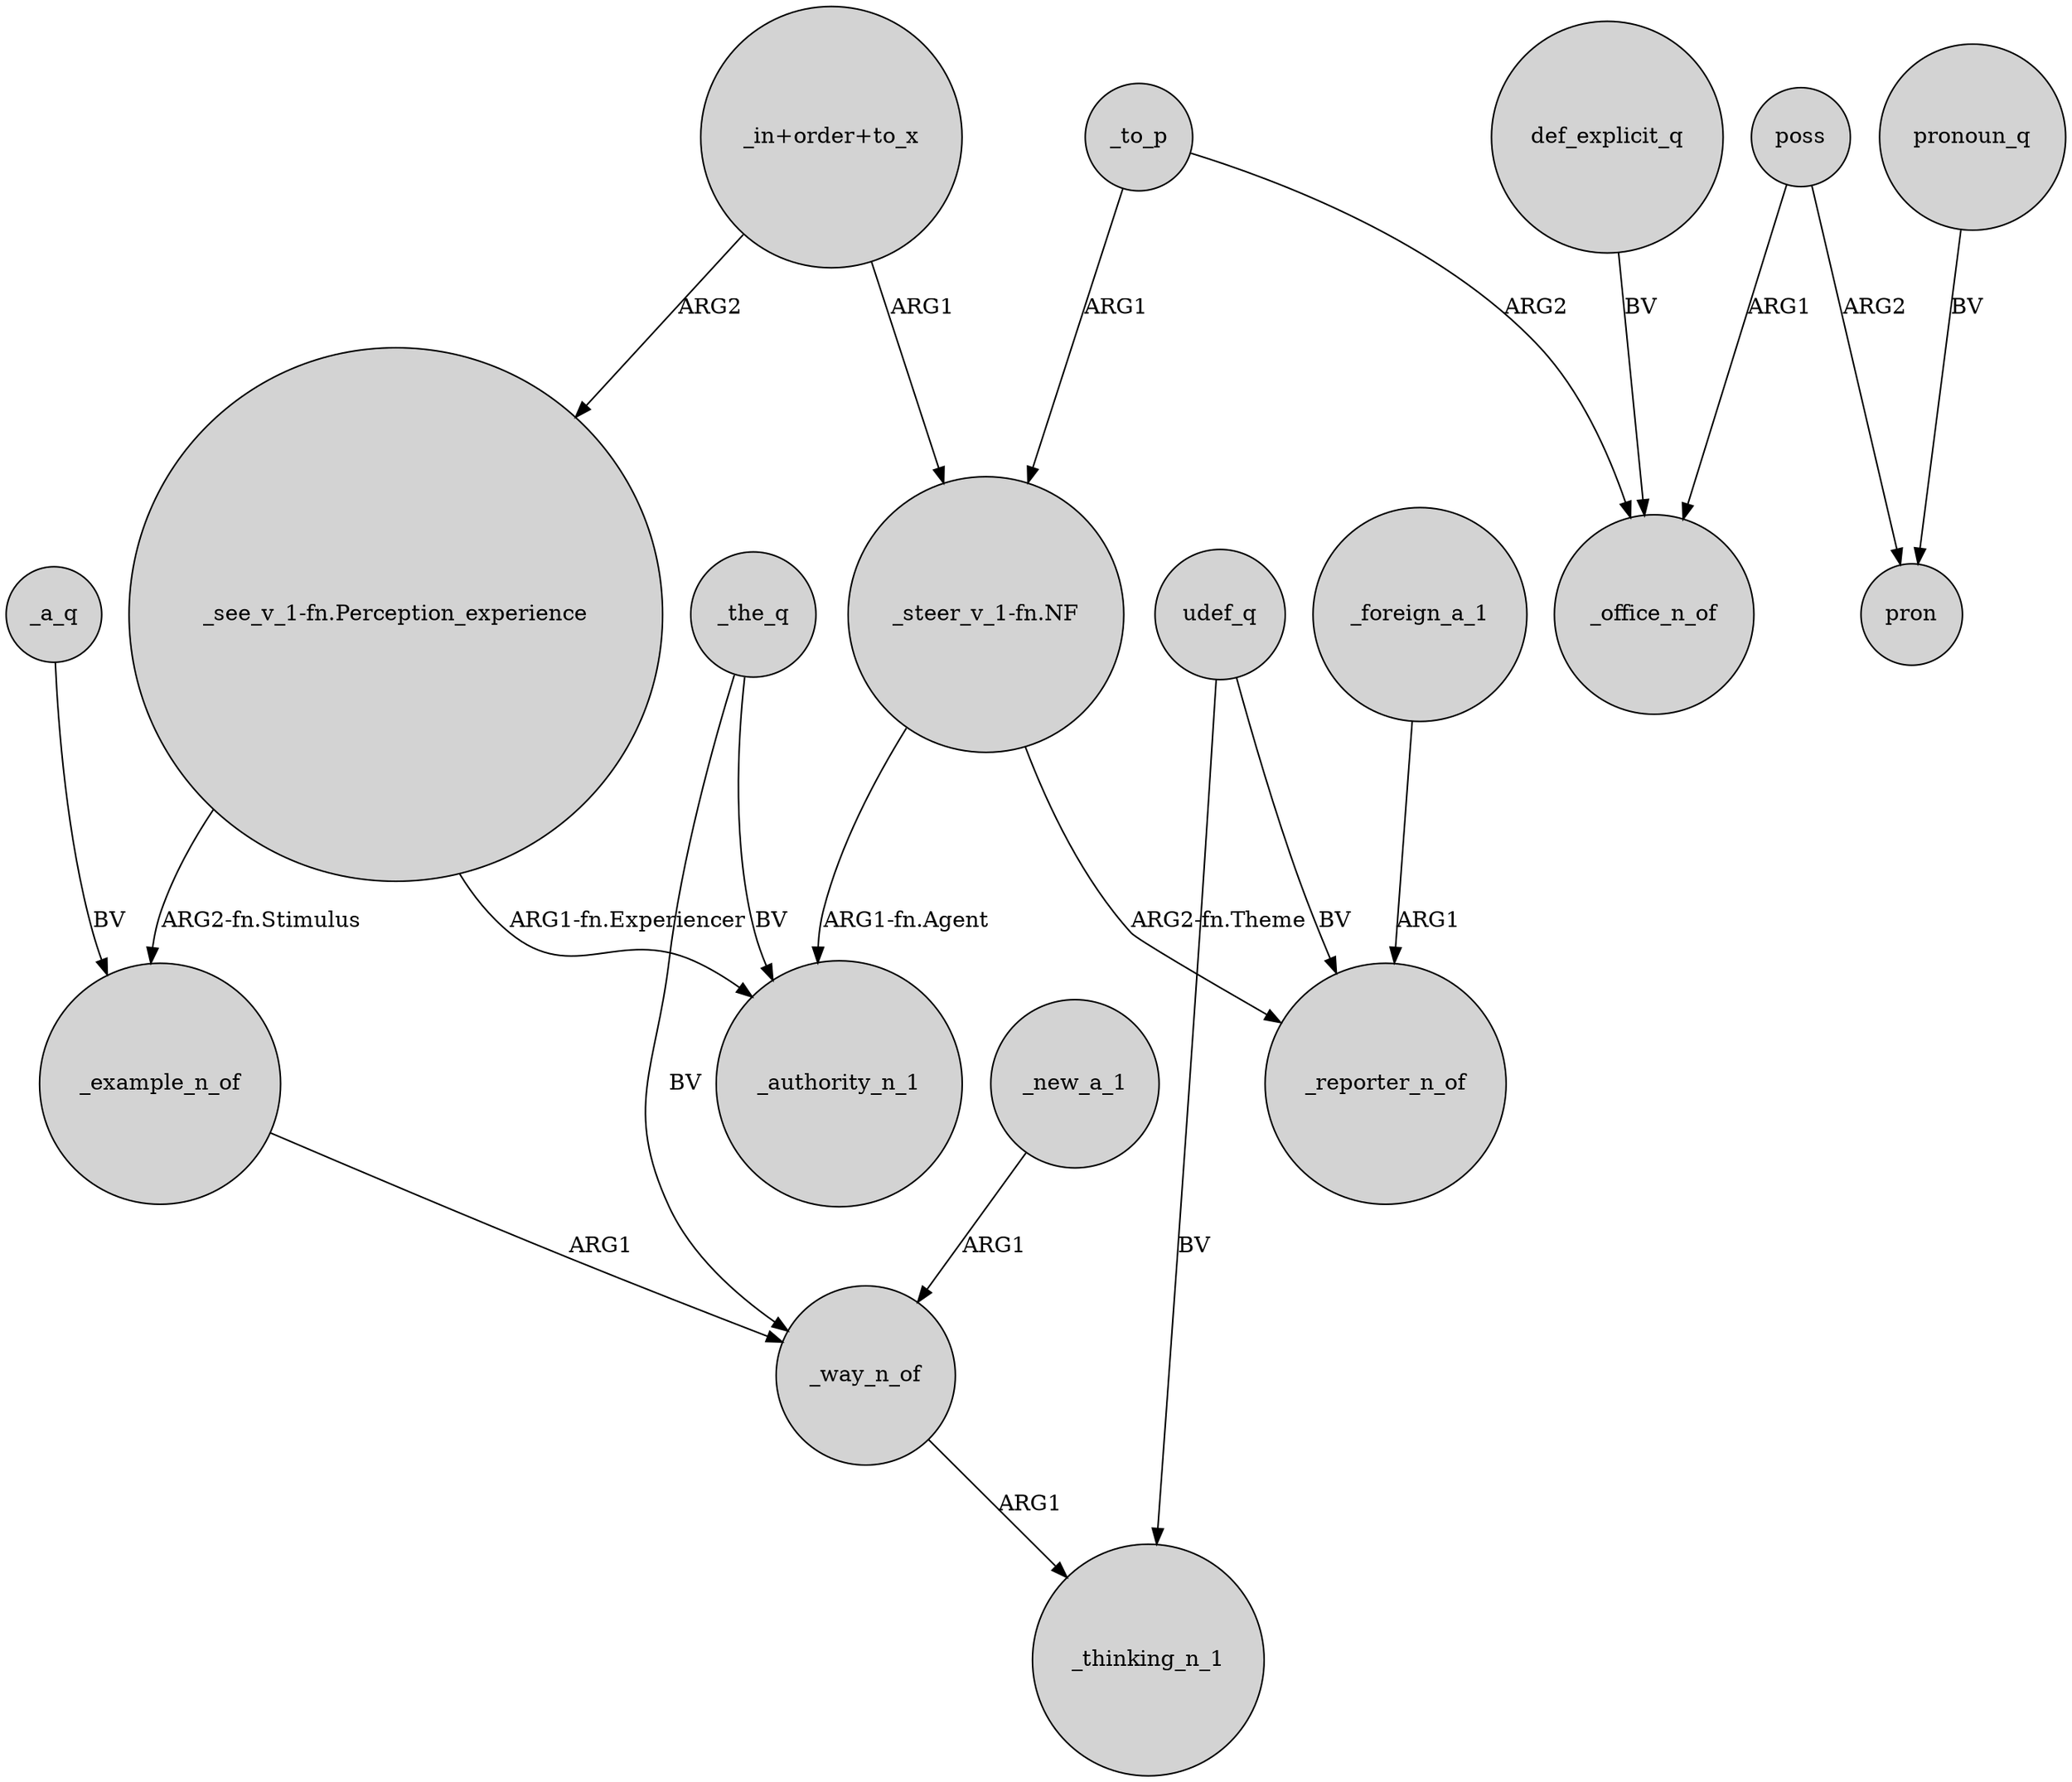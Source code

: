 digraph {
	node [shape=circle style=filled]
	"_in+order+to_x" -> "_see_v_1-fn.Perception_experience" [label=ARG2]
	_the_q -> _authority_n_1 [label=BV]
	poss -> pron [label=ARG2]
	def_explicit_q -> _office_n_of [label=BV]
	_the_q -> _way_n_of [label=BV]
	"_in+order+to_x" -> "_steer_v_1-fn.NF" [label=ARG1]
	"_see_v_1-fn.Perception_experience" -> _authority_n_1 [label="ARG1-fn.Experiencer"]
	_way_n_of -> _thinking_n_1 [label=ARG1]
	_to_p -> "_steer_v_1-fn.NF" [label=ARG1]
	pronoun_q -> pron [label=BV]
	"_see_v_1-fn.Perception_experience" -> _example_n_of [label="ARG2-fn.Stimulus"]
	_to_p -> _office_n_of [label=ARG2]
	_example_n_of -> _way_n_of [label=ARG1]
	udef_q -> _reporter_n_of [label=BV]
	poss -> _office_n_of [label=ARG1]
	_new_a_1 -> _way_n_of [label=ARG1]
	_a_q -> _example_n_of [label=BV]
	"_steer_v_1-fn.NF" -> _authority_n_1 [label="ARG1-fn.Agent"]
	udef_q -> _thinking_n_1 [label=BV]
	_foreign_a_1 -> _reporter_n_of [label=ARG1]
	"_steer_v_1-fn.NF" -> _reporter_n_of [label="ARG2-fn.Theme"]
}
